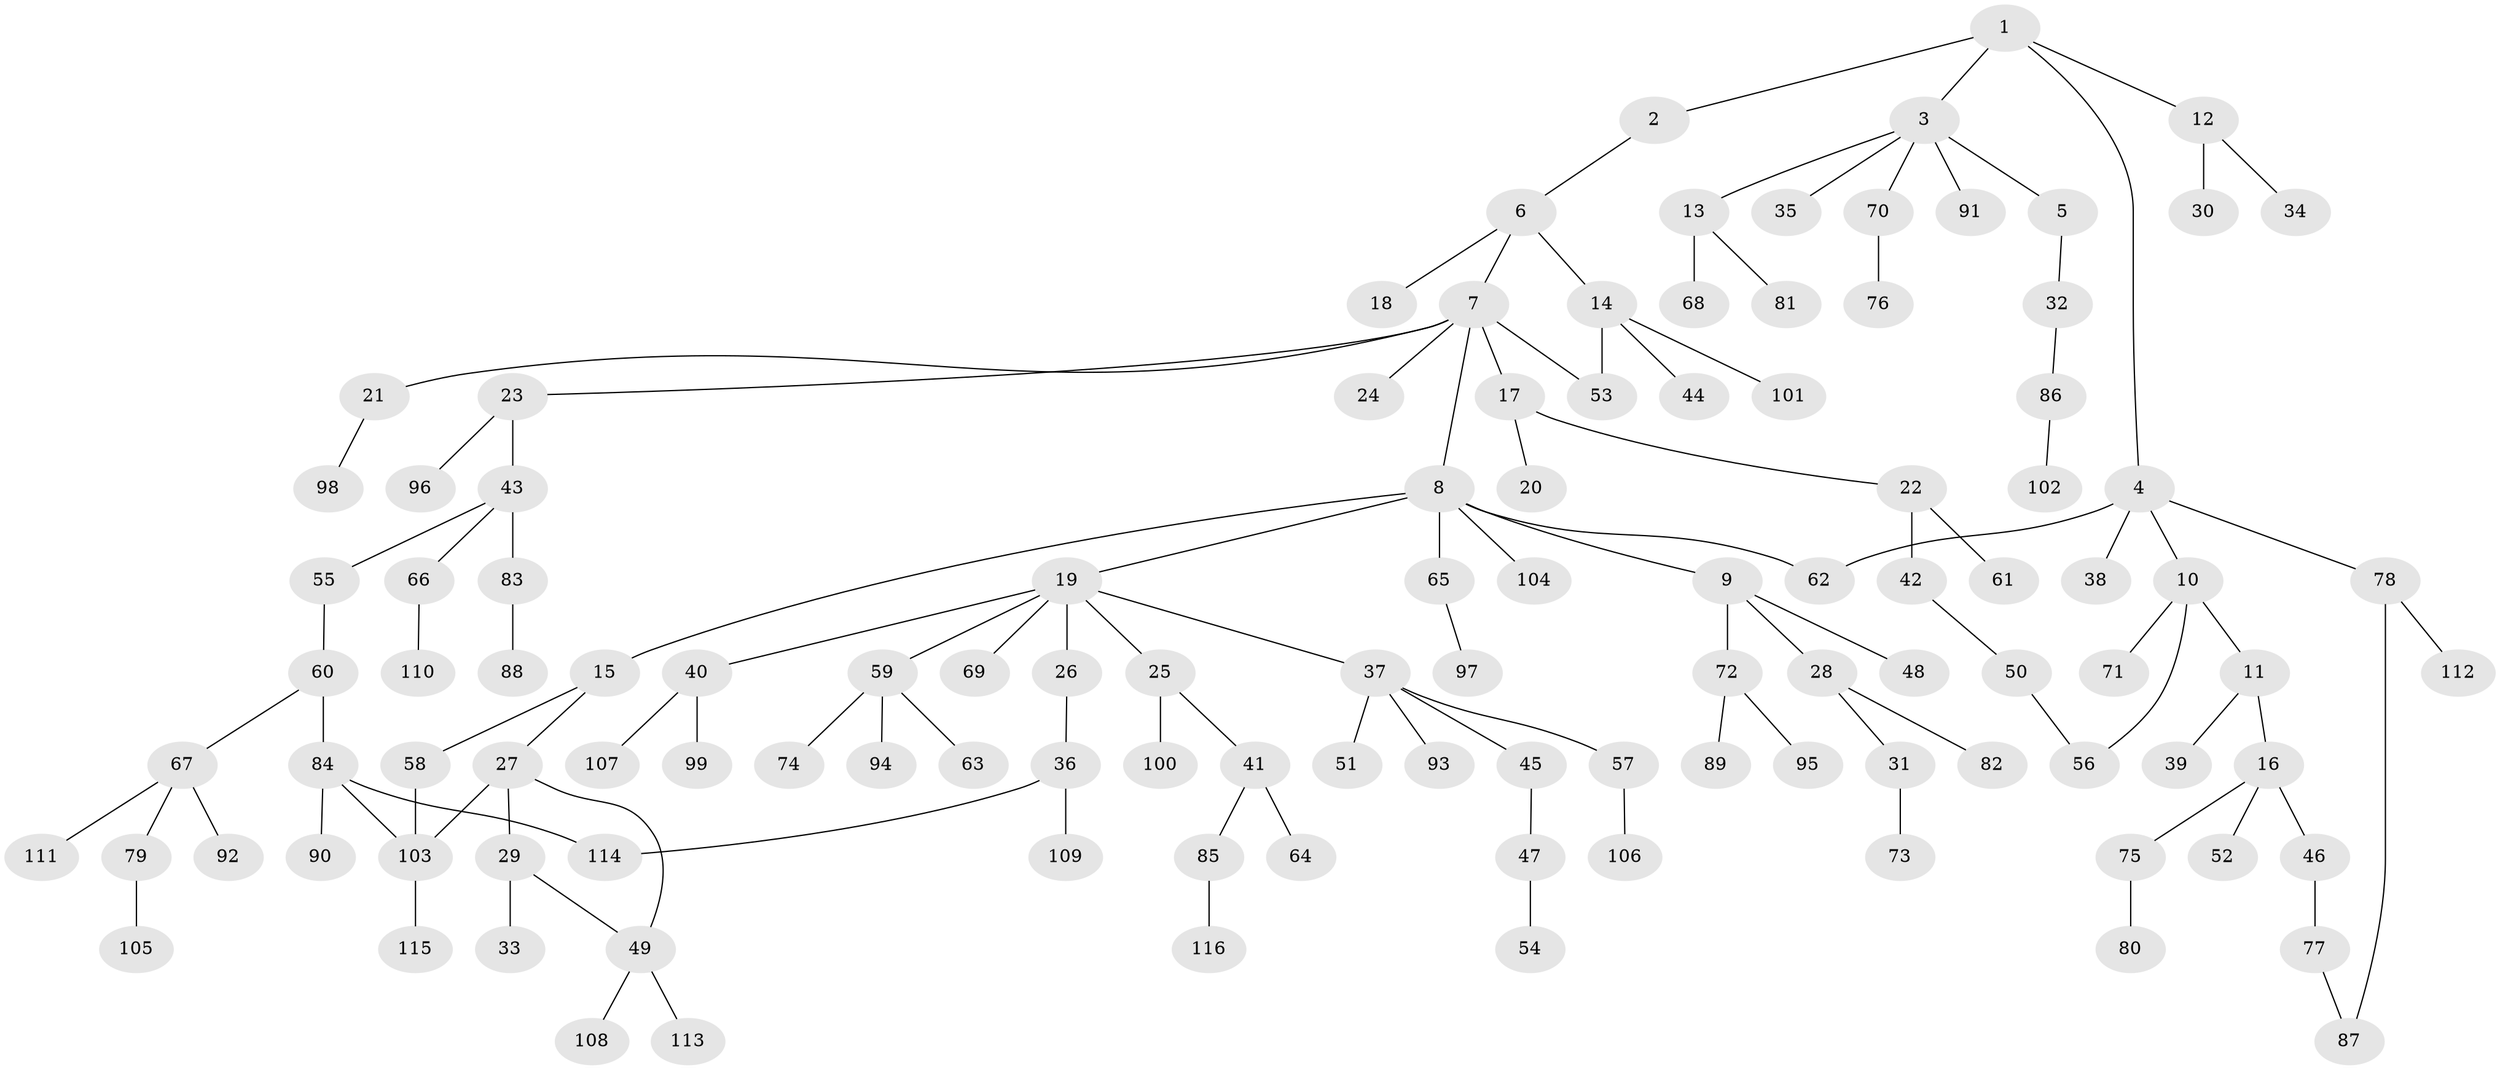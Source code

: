 // Generated by graph-tools (version 1.1) at 2025/34/03/09/25 02:34:26]
// undirected, 116 vertices, 123 edges
graph export_dot {
graph [start="1"]
  node [color=gray90,style=filled];
  1;
  2;
  3;
  4;
  5;
  6;
  7;
  8;
  9;
  10;
  11;
  12;
  13;
  14;
  15;
  16;
  17;
  18;
  19;
  20;
  21;
  22;
  23;
  24;
  25;
  26;
  27;
  28;
  29;
  30;
  31;
  32;
  33;
  34;
  35;
  36;
  37;
  38;
  39;
  40;
  41;
  42;
  43;
  44;
  45;
  46;
  47;
  48;
  49;
  50;
  51;
  52;
  53;
  54;
  55;
  56;
  57;
  58;
  59;
  60;
  61;
  62;
  63;
  64;
  65;
  66;
  67;
  68;
  69;
  70;
  71;
  72;
  73;
  74;
  75;
  76;
  77;
  78;
  79;
  80;
  81;
  82;
  83;
  84;
  85;
  86;
  87;
  88;
  89;
  90;
  91;
  92;
  93;
  94;
  95;
  96;
  97;
  98;
  99;
  100;
  101;
  102;
  103;
  104;
  105;
  106;
  107;
  108;
  109;
  110;
  111;
  112;
  113;
  114;
  115;
  116;
  1 -- 2;
  1 -- 3;
  1 -- 4;
  1 -- 12;
  2 -- 6;
  3 -- 5;
  3 -- 13;
  3 -- 35;
  3 -- 70;
  3 -- 91;
  4 -- 10;
  4 -- 38;
  4 -- 62;
  4 -- 78;
  5 -- 32;
  6 -- 7;
  6 -- 14;
  6 -- 18;
  7 -- 8;
  7 -- 17;
  7 -- 21;
  7 -- 23;
  7 -- 24;
  7 -- 53;
  8 -- 9;
  8 -- 15;
  8 -- 19;
  8 -- 65;
  8 -- 104;
  8 -- 62;
  9 -- 28;
  9 -- 48;
  9 -- 72;
  10 -- 11;
  10 -- 56;
  10 -- 71;
  11 -- 16;
  11 -- 39;
  12 -- 30;
  12 -- 34;
  13 -- 68;
  13 -- 81;
  14 -- 44;
  14 -- 101;
  14 -- 53;
  15 -- 27;
  15 -- 58;
  16 -- 46;
  16 -- 52;
  16 -- 75;
  17 -- 20;
  17 -- 22;
  19 -- 25;
  19 -- 26;
  19 -- 37;
  19 -- 40;
  19 -- 59;
  19 -- 69;
  21 -- 98;
  22 -- 42;
  22 -- 61;
  23 -- 43;
  23 -- 96;
  25 -- 41;
  25 -- 100;
  26 -- 36;
  27 -- 29;
  27 -- 103;
  27 -- 49;
  28 -- 31;
  28 -- 82;
  29 -- 33;
  29 -- 49;
  31 -- 73;
  32 -- 86;
  36 -- 109;
  36 -- 114;
  37 -- 45;
  37 -- 51;
  37 -- 57;
  37 -- 93;
  40 -- 99;
  40 -- 107;
  41 -- 64;
  41 -- 85;
  42 -- 50;
  43 -- 55;
  43 -- 66;
  43 -- 83;
  45 -- 47;
  46 -- 77;
  47 -- 54;
  49 -- 108;
  49 -- 113;
  50 -- 56;
  55 -- 60;
  57 -- 106;
  58 -- 103;
  59 -- 63;
  59 -- 74;
  59 -- 94;
  60 -- 67;
  60 -- 84;
  65 -- 97;
  66 -- 110;
  67 -- 79;
  67 -- 92;
  67 -- 111;
  70 -- 76;
  72 -- 89;
  72 -- 95;
  75 -- 80;
  77 -- 87;
  78 -- 87;
  78 -- 112;
  79 -- 105;
  83 -- 88;
  84 -- 90;
  84 -- 103;
  84 -- 114;
  85 -- 116;
  86 -- 102;
  103 -- 115;
}
